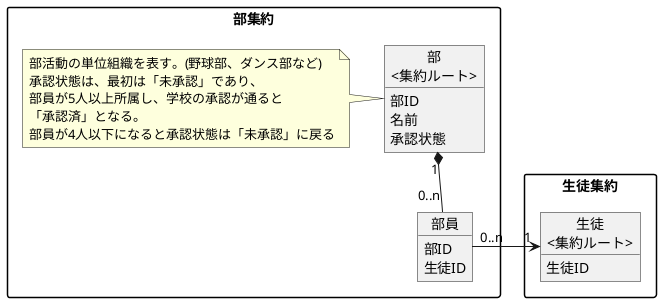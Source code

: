 @startuml
skinparam PackageStyle rectangle

package 部集約 {
    object "部\n<集約ルート>" as 部 {
        部ID
        名前
        承認状態
    }
    object 部員 {
        部ID
        生徒ID
    }
    note left of 部 {
        部活動の単位組織を表す。(野球部、ダンス部など)
        承認状態は、最初は「未承認」であり、
        部員が5人以上所属し、学校の承認が通ると
        「承認済」となる。
        部員が4人以下になると承認状態は「未承認」に戻る
    }

    部 "1" *-- "0..n" 部員
}

package 生徒集約 {
    object "生徒\n<集約ルート>" as 生徒 {
        生徒ID
    }

    部員 "0..n" -right-> "1" 生徒
}
@enduml
